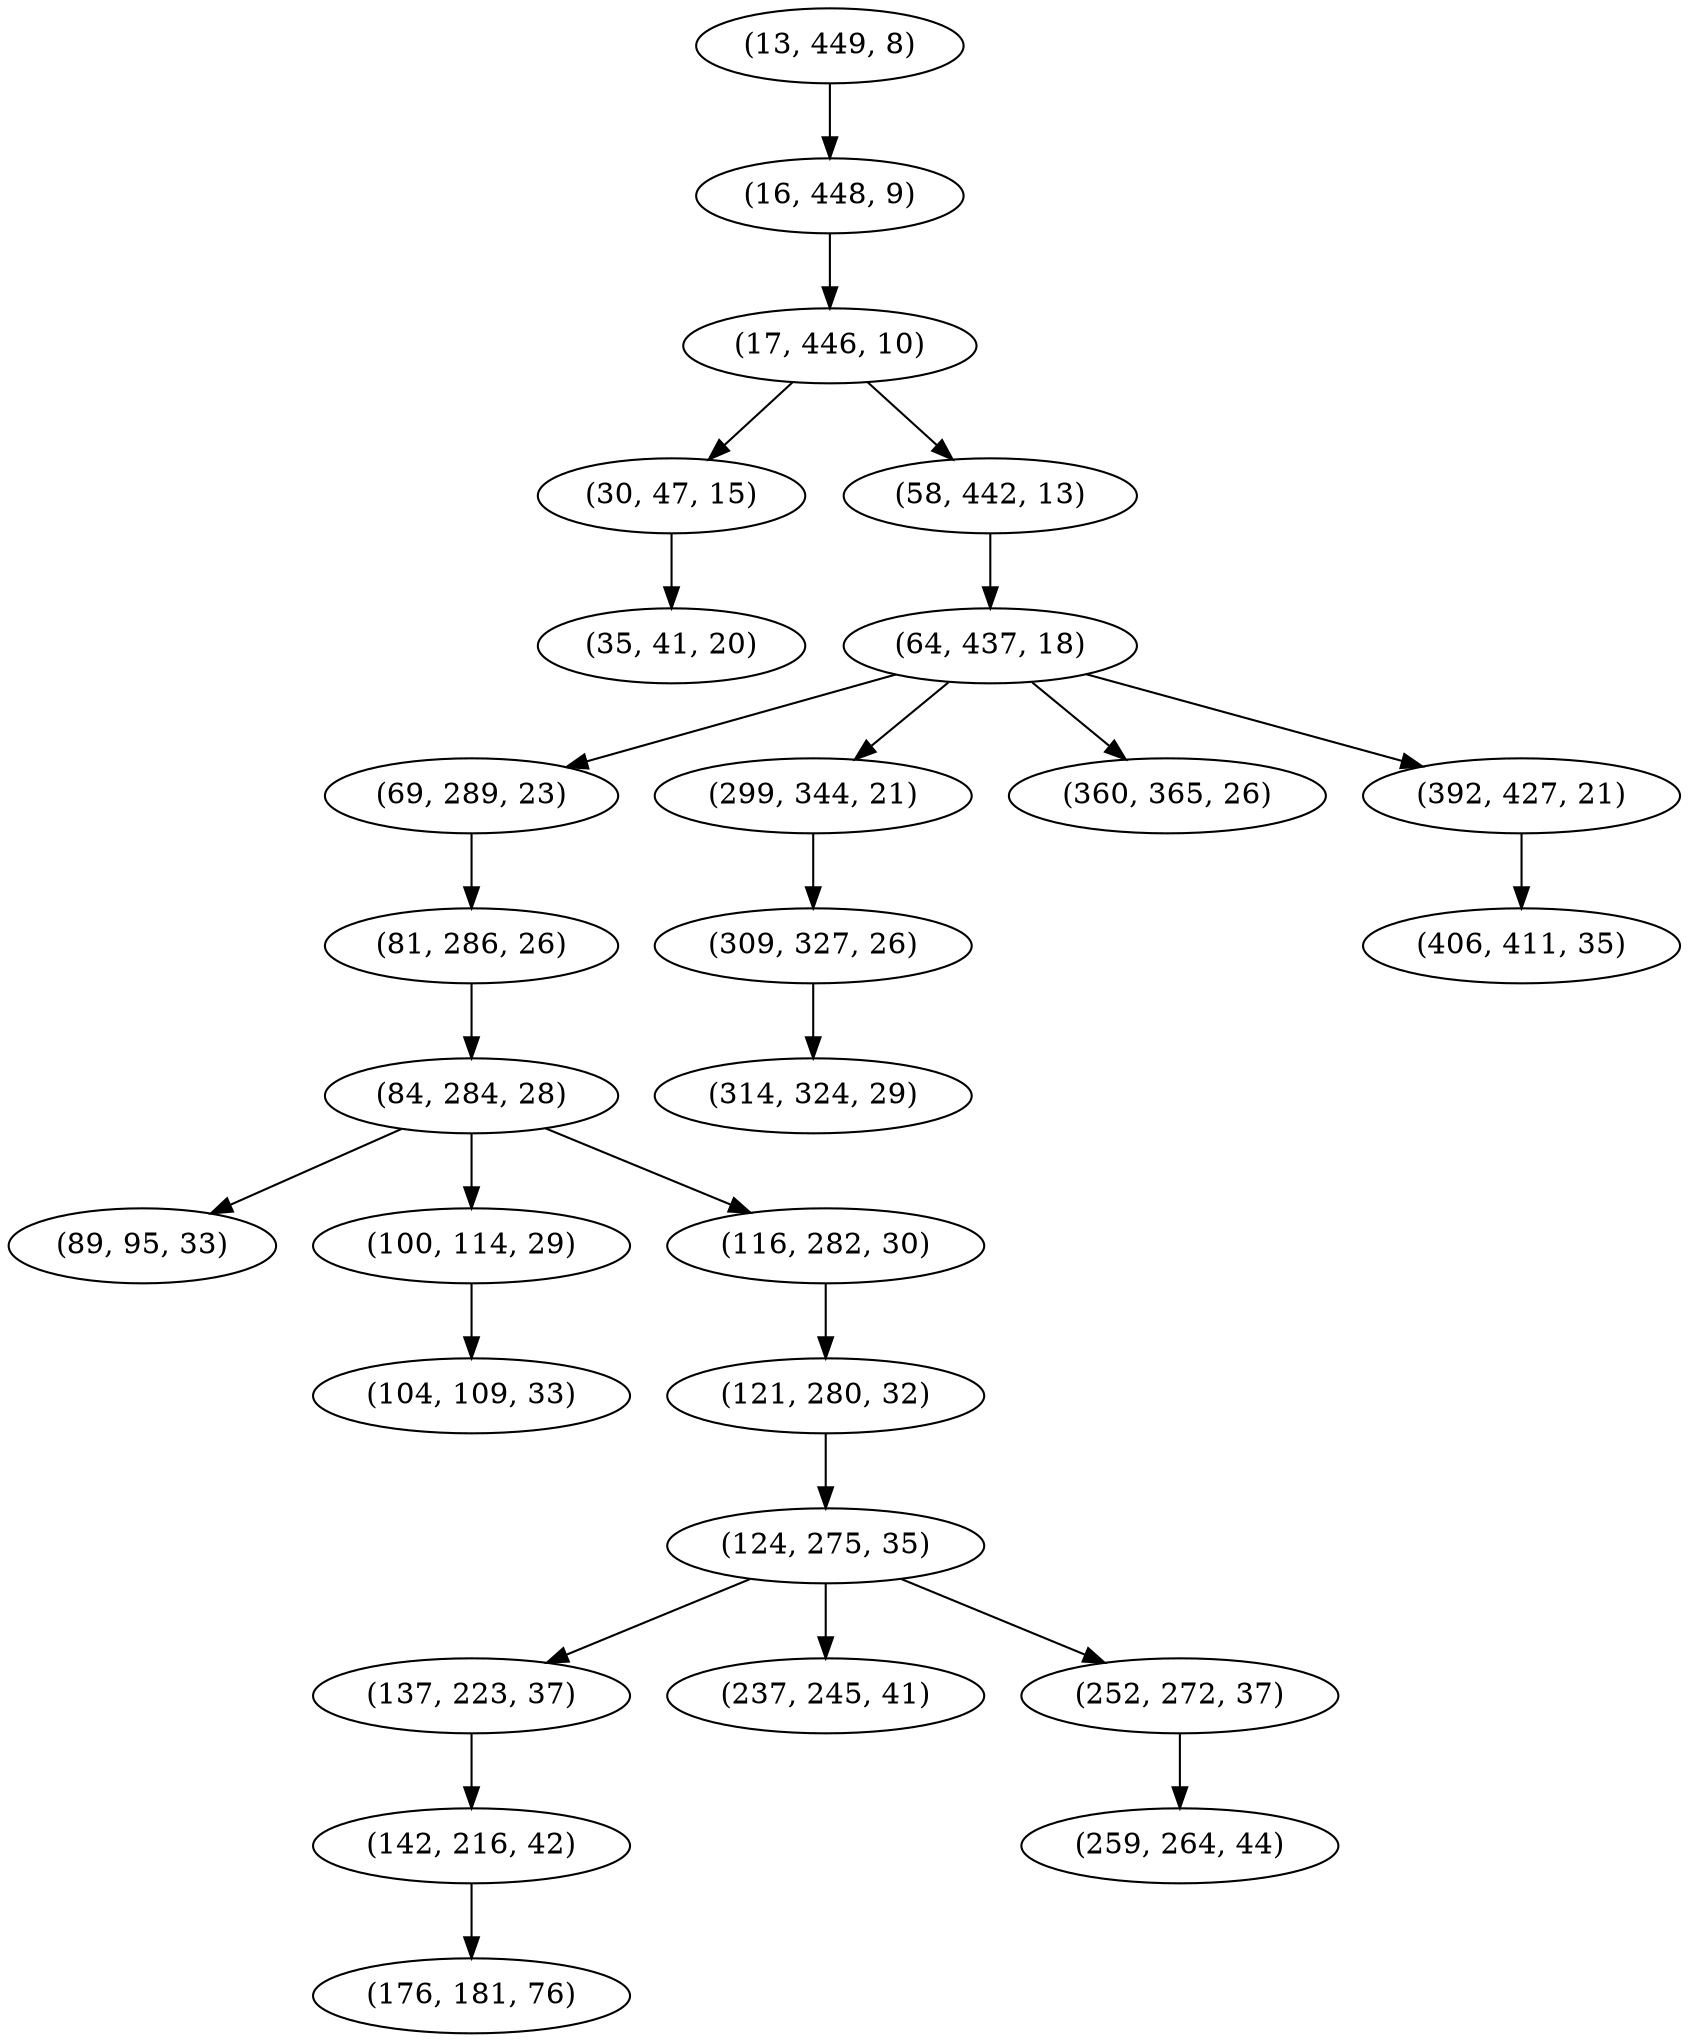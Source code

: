 digraph tree {
    "(13, 449, 8)";
    "(16, 448, 9)";
    "(17, 446, 10)";
    "(30, 47, 15)";
    "(35, 41, 20)";
    "(58, 442, 13)";
    "(64, 437, 18)";
    "(69, 289, 23)";
    "(81, 286, 26)";
    "(84, 284, 28)";
    "(89, 95, 33)";
    "(100, 114, 29)";
    "(104, 109, 33)";
    "(116, 282, 30)";
    "(121, 280, 32)";
    "(124, 275, 35)";
    "(137, 223, 37)";
    "(142, 216, 42)";
    "(176, 181, 76)";
    "(237, 245, 41)";
    "(252, 272, 37)";
    "(259, 264, 44)";
    "(299, 344, 21)";
    "(309, 327, 26)";
    "(314, 324, 29)";
    "(360, 365, 26)";
    "(392, 427, 21)";
    "(406, 411, 35)";
    "(13, 449, 8)" -> "(16, 448, 9)";
    "(16, 448, 9)" -> "(17, 446, 10)";
    "(17, 446, 10)" -> "(30, 47, 15)";
    "(17, 446, 10)" -> "(58, 442, 13)";
    "(30, 47, 15)" -> "(35, 41, 20)";
    "(58, 442, 13)" -> "(64, 437, 18)";
    "(64, 437, 18)" -> "(69, 289, 23)";
    "(64, 437, 18)" -> "(299, 344, 21)";
    "(64, 437, 18)" -> "(360, 365, 26)";
    "(64, 437, 18)" -> "(392, 427, 21)";
    "(69, 289, 23)" -> "(81, 286, 26)";
    "(81, 286, 26)" -> "(84, 284, 28)";
    "(84, 284, 28)" -> "(89, 95, 33)";
    "(84, 284, 28)" -> "(100, 114, 29)";
    "(84, 284, 28)" -> "(116, 282, 30)";
    "(100, 114, 29)" -> "(104, 109, 33)";
    "(116, 282, 30)" -> "(121, 280, 32)";
    "(121, 280, 32)" -> "(124, 275, 35)";
    "(124, 275, 35)" -> "(137, 223, 37)";
    "(124, 275, 35)" -> "(237, 245, 41)";
    "(124, 275, 35)" -> "(252, 272, 37)";
    "(137, 223, 37)" -> "(142, 216, 42)";
    "(142, 216, 42)" -> "(176, 181, 76)";
    "(252, 272, 37)" -> "(259, 264, 44)";
    "(299, 344, 21)" -> "(309, 327, 26)";
    "(309, 327, 26)" -> "(314, 324, 29)";
    "(392, 427, 21)" -> "(406, 411, 35)";
}

